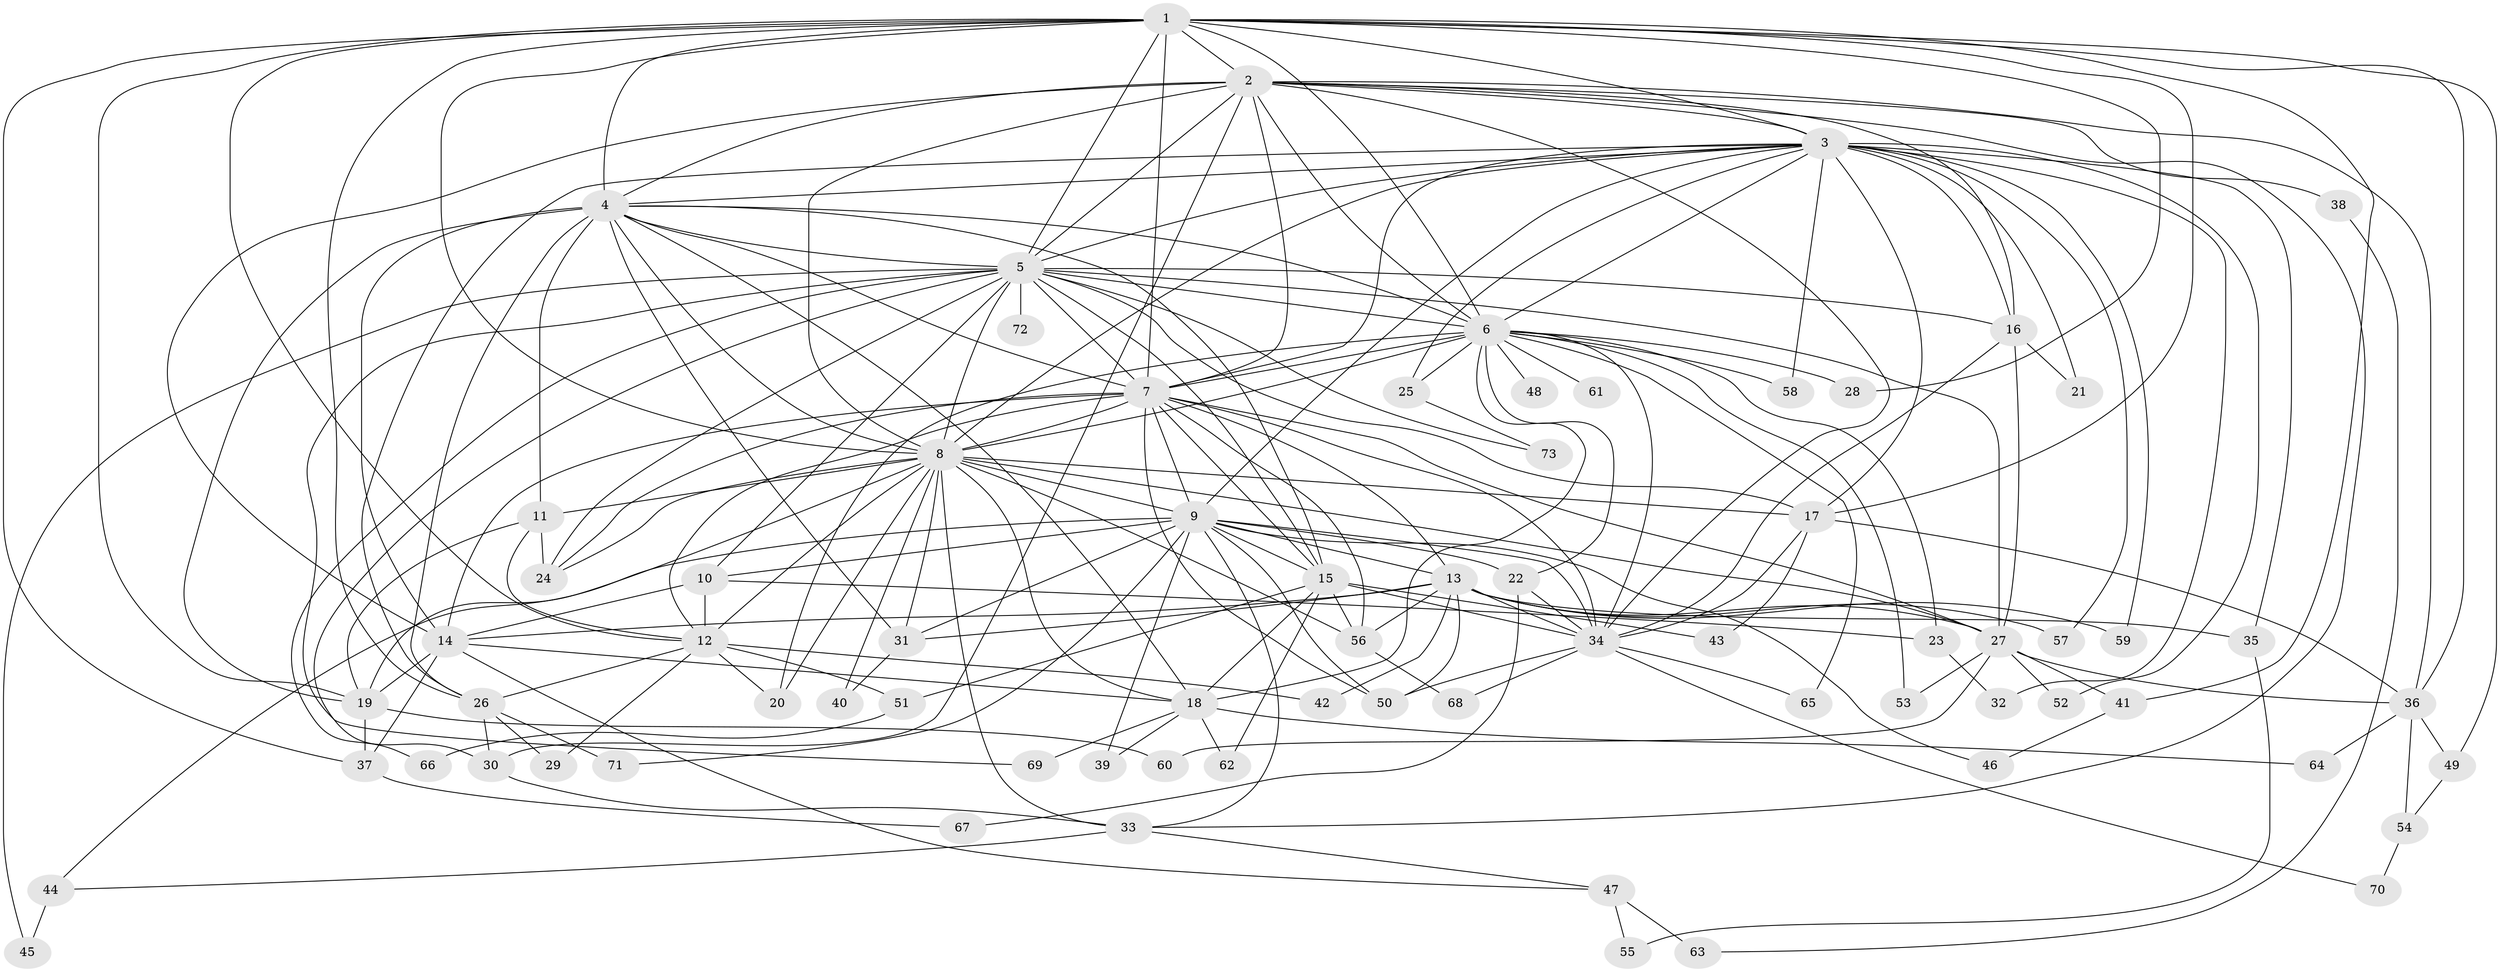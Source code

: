 // original degree distribution, {20: 0.0136986301369863, 22: 0.00684931506849315, 27: 0.0136986301369863, 24: 0.00684931506849315, 28: 0.00684931506849315, 18: 0.00684931506849315, 23: 0.00684931506849315, 13: 0.00684931506849315, 16: 0.00684931506849315, 5: 0.0547945205479452, 3: 0.1917808219178082, 2: 0.5273972602739726, 10: 0.00684931506849315, 14: 0.00684931506849315, 4: 0.10273972602739725, 6: 0.02054794520547945, 7: 0.00684931506849315, 9: 0.00684931506849315}
// Generated by graph-tools (version 1.1) at 2025/34/03/09/25 02:34:54]
// undirected, 73 vertices, 199 edges
graph export_dot {
graph [start="1"]
  node [color=gray90,style=filled];
  1;
  2;
  3;
  4;
  5;
  6;
  7;
  8;
  9;
  10;
  11;
  12;
  13;
  14;
  15;
  16;
  17;
  18;
  19;
  20;
  21;
  22;
  23;
  24;
  25;
  26;
  27;
  28;
  29;
  30;
  31;
  32;
  33;
  34;
  35;
  36;
  37;
  38;
  39;
  40;
  41;
  42;
  43;
  44;
  45;
  46;
  47;
  48;
  49;
  50;
  51;
  52;
  53;
  54;
  55;
  56;
  57;
  58;
  59;
  60;
  61;
  62;
  63;
  64;
  65;
  66;
  67;
  68;
  69;
  70;
  71;
  72;
  73;
  1 -- 2 [weight=2.0];
  1 -- 3 [weight=1.0];
  1 -- 4 [weight=2.0];
  1 -- 5 [weight=1.0];
  1 -- 6 [weight=1.0];
  1 -- 7 [weight=2.0];
  1 -- 8 [weight=2.0];
  1 -- 12 [weight=1.0];
  1 -- 17 [weight=1.0];
  1 -- 19 [weight=1.0];
  1 -- 26 [weight=1.0];
  1 -- 28 [weight=1.0];
  1 -- 36 [weight=1.0];
  1 -- 37 [weight=1.0];
  1 -- 41 [weight=1.0];
  1 -- 49 [weight=1.0];
  2 -- 3 [weight=1.0];
  2 -- 4 [weight=1.0];
  2 -- 5 [weight=1.0];
  2 -- 6 [weight=1.0];
  2 -- 7 [weight=2.0];
  2 -- 8 [weight=4.0];
  2 -- 14 [weight=1.0];
  2 -- 16 [weight=1.0];
  2 -- 30 [weight=1.0];
  2 -- 33 [weight=1.0];
  2 -- 34 [weight=2.0];
  2 -- 36 [weight=1.0];
  2 -- 38 [weight=1.0];
  3 -- 4 [weight=2.0];
  3 -- 5 [weight=1.0];
  3 -- 6 [weight=1.0];
  3 -- 7 [weight=2.0];
  3 -- 8 [weight=2.0];
  3 -- 9 [weight=1.0];
  3 -- 16 [weight=1.0];
  3 -- 17 [weight=1.0];
  3 -- 21 [weight=1.0];
  3 -- 25 [weight=1.0];
  3 -- 26 [weight=1.0];
  3 -- 32 [weight=1.0];
  3 -- 35 [weight=1.0];
  3 -- 52 [weight=1.0];
  3 -- 57 [weight=1.0];
  3 -- 58 [weight=1.0];
  3 -- 59 [weight=1.0];
  4 -- 5 [weight=1.0];
  4 -- 6 [weight=1.0];
  4 -- 7 [weight=2.0];
  4 -- 8 [weight=2.0];
  4 -- 11 [weight=1.0];
  4 -- 14 [weight=8.0];
  4 -- 15 [weight=1.0];
  4 -- 18 [weight=1.0];
  4 -- 19 [weight=1.0];
  4 -- 26 [weight=2.0];
  4 -- 31 [weight=1.0];
  5 -- 6 [weight=1.0];
  5 -- 7 [weight=2.0];
  5 -- 8 [weight=3.0];
  5 -- 10 [weight=1.0];
  5 -- 15 [weight=2.0];
  5 -- 16 [weight=1.0];
  5 -- 17 [weight=1.0];
  5 -- 24 [weight=1.0];
  5 -- 27 [weight=1.0];
  5 -- 30 [weight=1.0];
  5 -- 45 [weight=1.0];
  5 -- 66 [weight=1.0];
  5 -- 69 [weight=1.0];
  5 -- 72 [weight=1.0];
  5 -- 73 [weight=1.0];
  6 -- 7 [weight=3.0];
  6 -- 8 [weight=3.0];
  6 -- 18 [weight=2.0];
  6 -- 20 [weight=1.0];
  6 -- 22 [weight=1.0];
  6 -- 23 [weight=1.0];
  6 -- 25 [weight=2.0];
  6 -- 28 [weight=1.0];
  6 -- 34 [weight=2.0];
  6 -- 48 [weight=1.0];
  6 -- 53 [weight=1.0];
  6 -- 58 [weight=1.0];
  6 -- 61 [weight=1.0];
  6 -- 65 [weight=1.0];
  7 -- 8 [weight=4.0];
  7 -- 9 [weight=1.0];
  7 -- 12 [weight=1.0];
  7 -- 13 [weight=2.0];
  7 -- 14 [weight=2.0];
  7 -- 15 [weight=1.0];
  7 -- 24 [weight=1.0];
  7 -- 27 [weight=1.0];
  7 -- 34 [weight=12.0];
  7 -- 50 [weight=3.0];
  7 -- 56 [weight=1.0];
  8 -- 9 [weight=1.0];
  8 -- 11 [weight=1.0];
  8 -- 12 [weight=2.0];
  8 -- 17 [weight=1.0];
  8 -- 18 [weight=1.0];
  8 -- 19 [weight=1.0];
  8 -- 20 [weight=1.0];
  8 -- 24 [weight=1.0];
  8 -- 27 [weight=1.0];
  8 -- 31 [weight=1.0];
  8 -- 33 [weight=1.0];
  8 -- 40 [weight=1.0];
  8 -- 56 [weight=1.0];
  9 -- 10 [weight=2.0];
  9 -- 13 [weight=1.0];
  9 -- 15 [weight=1.0];
  9 -- 22 [weight=1.0];
  9 -- 31 [weight=1.0];
  9 -- 33 [weight=1.0];
  9 -- 34 [weight=1.0];
  9 -- 39 [weight=1.0];
  9 -- 44 [weight=1.0];
  9 -- 46 [weight=1.0];
  9 -- 50 [weight=1.0];
  9 -- 71 [weight=1.0];
  10 -- 12 [weight=1.0];
  10 -- 14 [weight=1.0];
  10 -- 23 [weight=1.0];
  11 -- 12 [weight=1.0];
  11 -- 19 [weight=1.0];
  11 -- 24 [weight=1.0];
  12 -- 20 [weight=1.0];
  12 -- 26 [weight=1.0];
  12 -- 29 [weight=1.0];
  12 -- 42 [weight=1.0];
  12 -- 51 [weight=1.0];
  13 -- 14 [weight=2.0];
  13 -- 27 [weight=1.0];
  13 -- 31 [weight=1.0];
  13 -- 34 [weight=1.0];
  13 -- 35 [weight=1.0];
  13 -- 42 [weight=1.0];
  13 -- 50 [weight=1.0];
  13 -- 56 [weight=1.0];
  13 -- 57 [weight=1.0];
  13 -- 59 [weight=2.0];
  14 -- 18 [weight=1.0];
  14 -- 19 [weight=1.0];
  14 -- 37 [weight=1.0];
  14 -- 47 [weight=1.0];
  15 -- 18 [weight=1.0];
  15 -- 34 [weight=3.0];
  15 -- 43 [weight=1.0];
  15 -- 51 [weight=1.0];
  15 -- 56 [weight=1.0];
  15 -- 62 [weight=1.0];
  16 -- 21 [weight=1.0];
  16 -- 27 [weight=1.0];
  16 -- 34 [weight=1.0];
  17 -- 34 [weight=1.0];
  17 -- 36 [weight=1.0];
  17 -- 43 [weight=1.0];
  18 -- 39 [weight=1.0];
  18 -- 62 [weight=1.0];
  18 -- 64 [weight=1.0];
  18 -- 69 [weight=1.0];
  19 -- 37 [weight=2.0];
  19 -- 60 [weight=1.0];
  22 -- 34 [weight=1.0];
  22 -- 67 [weight=1.0];
  23 -- 32 [weight=1.0];
  25 -- 73 [weight=1.0];
  26 -- 29 [weight=1.0];
  26 -- 30 [weight=1.0];
  26 -- 71 [weight=1.0];
  27 -- 36 [weight=1.0];
  27 -- 41 [weight=1.0];
  27 -- 52 [weight=1.0];
  27 -- 53 [weight=1.0];
  27 -- 60 [weight=1.0];
  30 -- 33 [weight=1.0];
  31 -- 40 [weight=1.0];
  33 -- 44 [weight=1.0];
  33 -- 47 [weight=1.0];
  34 -- 50 [weight=1.0];
  34 -- 65 [weight=1.0];
  34 -- 68 [weight=1.0];
  34 -- 70 [weight=1.0];
  35 -- 55 [weight=1.0];
  36 -- 49 [weight=1.0];
  36 -- 54 [weight=1.0];
  36 -- 64 [weight=1.0];
  37 -- 67 [weight=1.0];
  38 -- 63 [weight=1.0];
  41 -- 46 [weight=1.0];
  44 -- 45 [weight=1.0];
  47 -- 55 [weight=1.0];
  47 -- 63 [weight=1.0];
  49 -- 54 [weight=1.0];
  51 -- 66 [weight=1.0];
  54 -- 70 [weight=1.0];
  56 -- 68 [weight=1.0];
}
